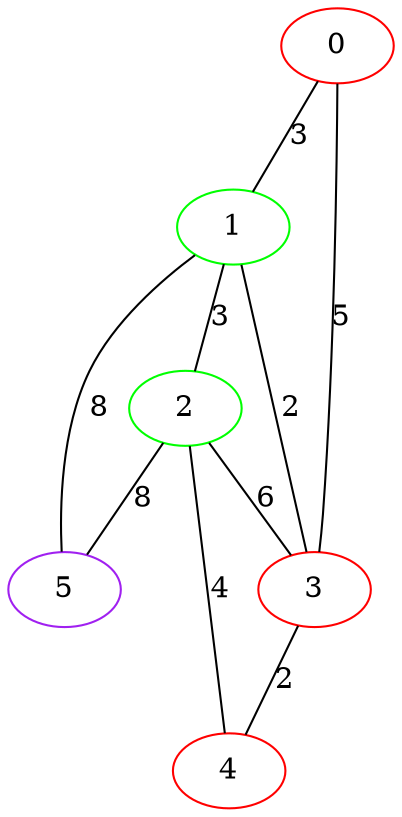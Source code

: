 graph "" {
0 [color=red, weight=1];
1 [color=green, weight=2];
2 [color=green, weight=2];
3 [color=red, weight=1];
4 [color=red, weight=1];
5 [color=purple, weight=4];
0 -- 1  [key=0, label=3];
0 -- 3  [key=0, label=5];
1 -- 2  [key=0, label=3];
1 -- 3  [key=0, label=2];
1 -- 5  [key=0, label=8];
2 -- 3  [key=0, label=6];
2 -- 4  [key=0, label=4];
2 -- 5  [key=0, label=8];
3 -- 4  [key=0, label=2];
}
